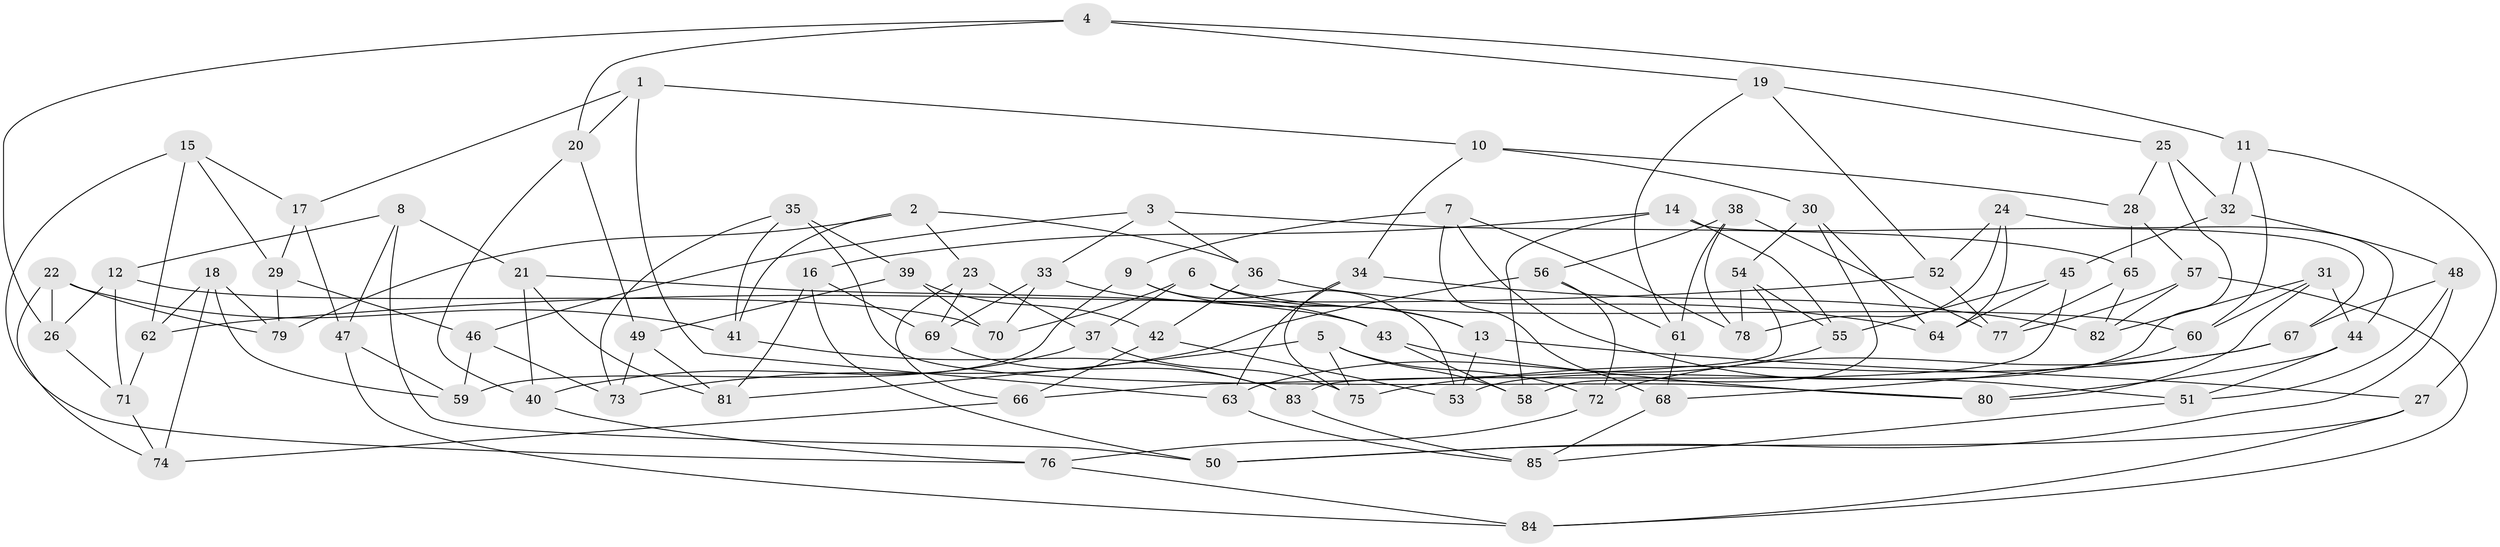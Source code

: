 // Generated by graph-tools (version 1.1) at 2025/11/02/27/25 16:11:46]
// undirected, 85 vertices, 170 edges
graph export_dot {
graph [start="1"]
  node [color=gray90,style=filled];
  1;
  2;
  3;
  4;
  5;
  6;
  7;
  8;
  9;
  10;
  11;
  12;
  13;
  14;
  15;
  16;
  17;
  18;
  19;
  20;
  21;
  22;
  23;
  24;
  25;
  26;
  27;
  28;
  29;
  30;
  31;
  32;
  33;
  34;
  35;
  36;
  37;
  38;
  39;
  40;
  41;
  42;
  43;
  44;
  45;
  46;
  47;
  48;
  49;
  50;
  51;
  52;
  53;
  54;
  55;
  56;
  57;
  58;
  59;
  60;
  61;
  62;
  63;
  64;
  65;
  66;
  67;
  68;
  69;
  70;
  71;
  72;
  73;
  74;
  75;
  76;
  77;
  78;
  79;
  80;
  81;
  82;
  83;
  84;
  85;
  1 -- 63;
  1 -- 17;
  1 -- 10;
  1 -- 20;
  2 -- 23;
  2 -- 79;
  2 -- 36;
  2 -- 41;
  3 -- 33;
  3 -- 46;
  3 -- 36;
  3 -- 65;
  4 -- 19;
  4 -- 11;
  4 -- 20;
  4 -- 26;
  5 -- 72;
  5 -- 58;
  5 -- 75;
  5 -- 81;
  6 -- 37;
  6 -- 70;
  6 -- 60;
  6 -- 13;
  7 -- 78;
  7 -- 51;
  7 -- 68;
  7 -- 9;
  8 -- 47;
  8 -- 21;
  8 -- 50;
  8 -- 12;
  9 -- 13;
  9 -- 53;
  9 -- 59;
  10 -- 28;
  10 -- 34;
  10 -- 30;
  11 -- 27;
  11 -- 32;
  11 -- 60;
  12 -- 26;
  12 -- 70;
  12 -- 71;
  13 -- 27;
  13 -- 53;
  14 -- 16;
  14 -- 55;
  14 -- 67;
  14 -- 58;
  15 -- 17;
  15 -- 76;
  15 -- 29;
  15 -- 62;
  16 -- 50;
  16 -- 81;
  16 -- 69;
  17 -- 29;
  17 -- 47;
  18 -- 74;
  18 -- 79;
  18 -- 62;
  18 -- 59;
  19 -- 52;
  19 -- 25;
  19 -- 61;
  20 -- 49;
  20 -- 40;
  21 -- 81;
  21 -- 43;
  21 -- 40;
  22 -- 79;
  22 -- 26;
  22 -- 74;
  22 -- 41;
  23 -- 69;
  23 -- 37;
  23 -- 66;
  24 -- 44;
  24 -- 64;
  24 -- 78;
  24 -- 52;
  25 -- 53;
  25 -- 32;
  25 -- 28;
  26 -- 71;
  27 -- 84;
  27 -- 50;
  28 -- 65;
  28 -- 57;
  29 -- 46;
  29 -- 79;
  30 -- 64;
  30 -- 58;
  30 -- 54;
  31 -- 44;
  31 -- 60;
  31 -- 80;
  31 -- 82;
  32 -- 48;
  32 -- 45;
  33 -- 43;
  33 -- 70;
  33 -- 69;
  34 -- 63;
  34 -- 82;
  34 -- 75;
  35 -- 73;
  35 -- 80;
  35 -- 39;
  35 -- 41;
  36 -- 42;
  36 -- 64;
  37 -- 40;
  37 -- 75;
  38 -- 61;
  38 -- 78;
  38 -- 77;
  38 -- 56;
  39 -- 42;
  39 -- 49;
  39 -- 70;
  40 -- 76;
  41 -- 83;
  42 -- 66;
  42 -- 53;
  43 -- 58;
  43 -- 80;
  44 -- 80;
  44 -- 51;
  45 -- 55;
  45 -- 64;
  45 -- 83;
  46 -- 59;
  46 -- 73;
  47 -- 84;
  47 -- 59;
  48 -- 50;
  48 -- 51;
  48 -- 67;
  49 -- 73;
  49 -- 81;
  51 -- 85;
  52 -- 77;
  52 -- 62;
  54 -- 78;
  54 -- 66;
  54 -- 55;
  55 -- 63;
  56 -- 73;
  56 -- 61;
  56 -- 72;
  57 -- 82;
  57 -- 84;
  57 -- 77;
  60 -- 68;
  61 -- 68;
  62 -- 71;
  63 -- 85;
  65 -- 82;
  65 -- 77;
  66 -- 74;
  67 -- 72;
  67 -- 75;
  68 -- 85;
  69 -- 83;
  71 -- 74;
  72 -- 76;
  76 -- 84;
  83 -- 85;
}
